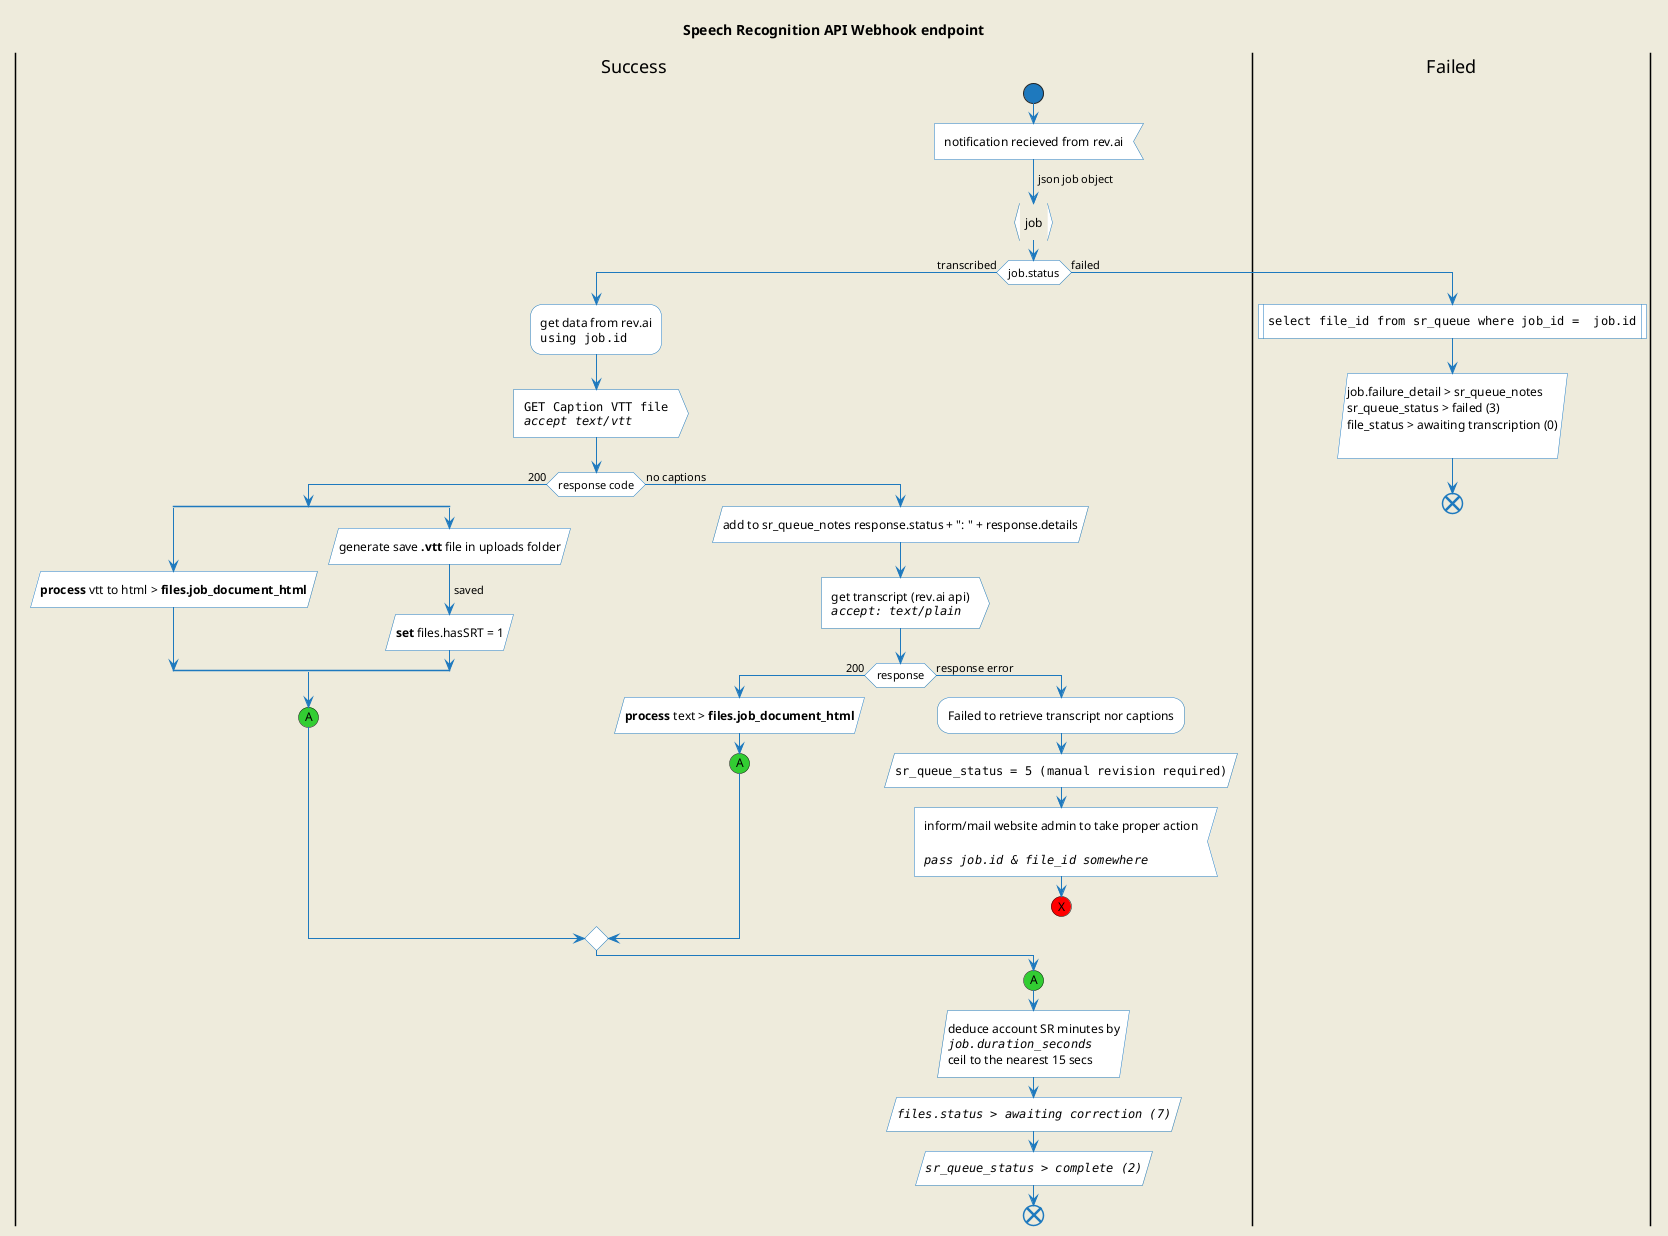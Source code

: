 @startuml
title Speech Recognition API Webhook endpoint

skinparam backgroundColor #EEEBDC
'skinparam handwritten true

skinparam activity {
  StartColor #1e79be
  ArrowColor #1e79be
  EndColor #1e79be
  BackgroundColor white
  SequenceTitleFontColor white
  BorderColor #1e79be
  FontName Tahoma
}

|Success|
start

:notification recieved from rev.ai<
-> json job object;
:job}

if(job.status) is (transcribed) then
    :get data from rev.ai
    ""using job.id"";
    :""GET Caption VTT file""
    ""//accept text/vtt//"">

    if (response code) is (200) then
        split
            :**process** vtt to html > **files.job_document_html**/
        split again
            :generate save **.vtt** file in uploads folder/
            -> saved;
            :**set** files.hasSRT = 1/
        end split
        #32CD32:(A)
'        detach

    else (no captions)
        :add to sr_queue_notes response.status + ": " + response.details/
        :get transcript (rev.ai api)
        ""//accept: text/plain//"">

        if (response) is (200) then
            :**process** text > **files.job_document_html**/
            #32CD32:(A)
'            detach
        else (response error)
            :Failed to retrieve transcript nor captions;
            :""sr_queue_status = 5 (manual revision required)""/
            :inform/mail website admin to take proper action

            //""pass job.id & file_id somewhere""// <
            #red:(X)
            detach
        endif
    endif

else (failed)
    |Failed|
    :""select file_id from sr_queue where job_id =  job.id""|
    :job.failure_detail > sr_queue_notes
    sr_queue_status > failed (3)
    file_status > awaiting transcription (0)
    /
    end
endif

|Success|
#32CD32:(A)
:deduce account SR minutes by
""//job.duration_seconds//""
ceil to the nearest 15 secs/
:""//files.status > awaiting correction (7)//""/
:""//sr_queue_status > complete (2)//""/
end

@enduml